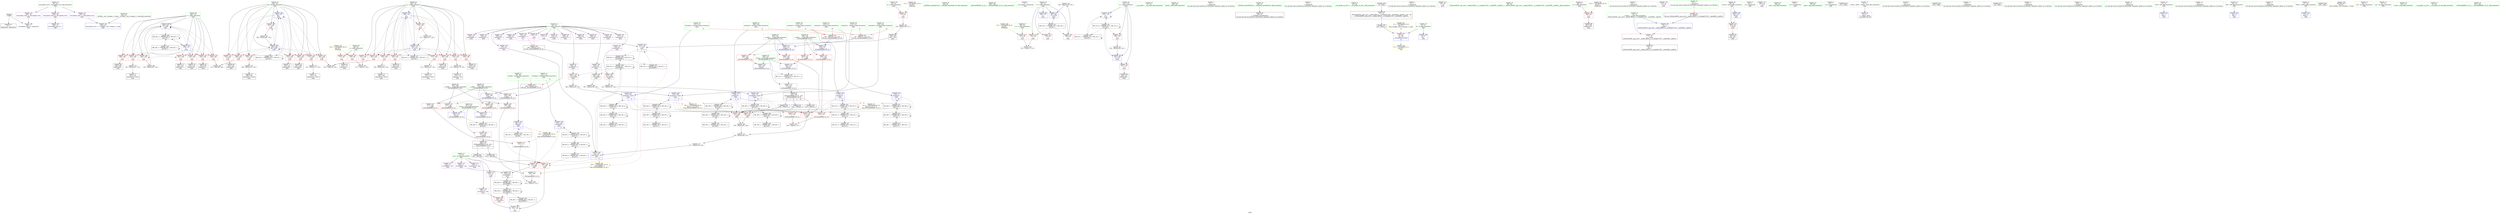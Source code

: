 digraph "SVFG" {
	label="SVFG";

	Node0x56174873c890 [shape=record,color=grey,label="{NodeID: 0\nNullPtr}"];
	Node0x56174873c890 -> Node0x561748758950[style=solid];
	Node0x56174873c890 -> Node0x56174875fdd0[style=solid];
	Node0x5617487674c0 [shape=record,color=grey,label="{NodeID: 277\n194 = Binary(193, 129, )\n}"];
	Node0x5617487674c0 -> Node0x561748759030[style=solid];
	Node0x56174875a480 [shape=record,color=blue,label="{NodeID: 194\n100\<--153\na\<--\nmain\n}"];
	Node0x56174875a480 -> Node0x56174875d000[style=dashed];
	Node0x56174875a480 -> Node0x56174875d0d0[style=dashed];
	Node0x56174875a480 -> Node0x56174875d1a0[style=dashed];
	Node0x56174875a480 -> Node0x56174875d270[style=dashed];
	Node0x56174875a480 -> Node0x56174875d340[style=dashed];
	Node0x56174875a480 -> Node0x56174875d410[style=dashed];
	Node0x56174875a480 -> Node0x56174875d4e0[style=dashed];
	Node0x56174875a480 -> Node0x56174875d5b0[style=dashed];
	Node0x56174875a480 -> Node0x56174875d680[style=dashed];
	Node0x56174875a480 -> Node0x56174875b180[style=dashed];
	Node0x56174875a480 -> Node0x56174877aaf0[style=dashed];
	Node0x5617487576a0 [shape=record,color=purple,label="{NodeID: 111\n256\<--27\narrayidx62\<--ans\nmain\n}"];
	Node0x5617487558e0 [shape=record,color=green,label="{NodeID: 28\n45\<--46\n_ZNSt8ios_base4InitC1Ev\<--_ZNSt8ios_base4InitC1Ev_field_insensitive\n}"];
	Node0x56174875d680 [shape=record,color=red,label="{NodeID: 139\n272\<--100\n\<--a\nmain\n}"];
	Node0x56174875d680 -> Node0x5617487677c0[style=solid];
	Node0x561748758170 [shape=record,color=green,label="{NodeID: 56\n189\<--190\n_ZSt3maxIdERKT_S2_S2_\<--_ZSt3maxIdERKT_S2_S2__field_insensitive\n}"];
	Node0x56174877faf0 [shape=record,color=black,label="{NodeID: 333\nMR_28V_5 = PHI(MR_28V_6, MR_28V_4, )\npts\{109 \}\n}"];
	Node0x56174877faf0 -> Node0x56174875a7c0[style=dashed];
	Node0x56174877faf0 -> Node0x561748772ef0[style=dashed];
	Node0x56174877faf0 -> Node0x56174877faf0[style=dashed];
	Node0x56174875ed40 [shape=record,color=red,label="{NodeID: 167\n311\<--303\n\<--__a.addr\n_ZSt3minIdERKT_S2_S2_\n}"];
	Node0x56174875ed40 -> Node0x56174875f150[style=solid];
	Node0x561748759920 [shape=record,color=black,label="{NodeID: 84\n250\<--249\nidxprom58\<--\nmain\n}"];
	Node0x56174874b6c0 [shape=record,color=green,label="{NodeID: 1\n7\<--1\n__dso_handle\<--dummyObj\nGlob }"];
	Node0x561748767640 [shape=record,color=grey,label="{NodeID: 278\n290 = Binary(289, 129, )\n}"];
	Node0x561748767640 -> Node0x56174875b250[style=solid];
	Node0x56174875a550 [shape=record,color=blue,label="{NodeID: 195\n102\<--123\nu\<--\nmain\n}"];
	Node0x56174875a550 -> Node0x56174875a550[style=dashed];
	Node0x56174875a550 -> Node0x56174877aff0[style=dashed];
	Node0x56174875a550 -> Node0x56174877f0f0[style=dashed];
	Node0x561748757770 [shape=record,color=purple,label="{NodeID: 112\n259\<--27\narrayidx64\<--ans\nmain\n}"];
	Node0x561748757770 -> Node0x56174875af10[style=solid];
	Node0x5617487559e0 [shape=record,color=green,label="{NodeID: 29\n51\<--52\n__cxa_atexit\<--__cxa_atexit_field_insensitive\n}"];
	Node0x56174875d750 [shape=record,color=red,label="{NodeID: 140\n239\<--102\n\<--u\nmain\n}"];
	Node0x56174875d750 -> Node0x5617487665c0[style=solid];
	Node0x561748758270 [shape=record,color=green,label="{NodeID: 57\n286\<--287\nprintf\<--printf_field_insensitive\n}"];
	Node0x56174877fff0 [shape=record,color=black,label="{NodeID: 334\nMR_30V_5 = PHI(MR_30V_6, MR_30V_4, )\npts\{111 \}\n}"];
	Node0x56174877fff0 -> Node0x56174875a890[style=dashed];
	Node0x56174877fff0 -> Node0x5617487733f0[style=dashed];
	Node0x56174877fff0 -> Node0x56174877fff0[style=dashed];
	Node0x56174875ee10 [shape=record,color=red,label="{NodeID: 168\n318\<--303\n\<--__a.addr\n_ZSt3minIdERKT_S2_S2_\n}"];
	Node0x56174875ee10 -> Node0x5617487625a0[style=solid];
	Node0x5617487599f0 [shape=record,color=black,label="{NodeID: 85\n255\<--254\nidxprom61\<--\nmain\n}"];
	Node0x56174874eb30 [shape=record,color=green,label="{NodeID: 2\n9\<--1\n\<--dummyObj\nCan only get source location for instruction, argument, global var or function.}"];
	Node0x5617487677c0 [shape=record,color=grey,label="{NodeID: 279\n273 = Binary(272, 129, )\n}"];
	Node0x5617487677c0 -> Node0x56174875b180[style=solid];
	Node0x56174875a620 [shape=record,color=blue,label="{NodeID: 196\n104\<--129\nb6\<--\nmain\n}"];
	Node0x56174875a620 -> Node0x56174875d8f0[style=dashed];
	Node0x56174875a620 -> Node0x56174875d9c0[style=dashed];
	Node0x56174875a620 -> Node0x56174875da90[style=dashed];
	Node0x56174875a620 -> Node0x56174875db60[style=dashed];
	Node0x56174875a620 -> Node0x56174875dc30[style=dashed];
	Node0x56174875a620 -> Node0x56174875dd00[style=dashed];
	Node0x56174875a620 -> Node0x56174875ddd0[style=dashed];
	Node0x56174875a620 -> Node0x56174875dea0[style=dashed];
	Node0x56174875a620 -> Node0x56174875a620[style=dashed];
	Node0x56174875a620 -> Node0x56174875b0b0[style=dashed];
	Node0x56174875a620 -> Node0x56174877b4f0[style=dashed];
	Node0x561748757840 [shape=record,color=purple,label="{NodeID: 113\n279\<--27\narrayidx73\<--ans\nmain\n}"];
	Node0x561748755ae0 [shape=record,color=green,label="{NodeID: 30\n50\<--56\n_ZNSt8ios_base4InitD1Ev\<--_ZNSt8ios_base4InitD1Ev_field_insensitive\n}"];
	Node0x561748755ae0 -> Node0x561748758a50[style=solid];
	Node0x56174875d820 [shape=record,color=red,label="{NodeID: 141\n257\<--102\n\<--u\nmain\n}"];
	Node0x56174875d820 -> Node0x561748759ac0[style=solid];
	Node0x561748758370 [shape=record,color=green,label="{NodeID: 58\n301\<--302\nretval\<--retval_field_insensitive\n_ZSt3minIdERKT_S2_S2_\n}"];
	Node0x561748758370 -> Node0x56174875ec70[style=solid];
	Node0x561748758370 -> Node0x5617487624d0[style=solid];
	Node0x561748758370 -> Node0x5617487625a0[style=solid];
	Node0x5617487804f0 [shape=record,color=black,label="{NodeID: 335\nMR_32V_5 = PHI(MR_32V_6, MR_32V_4, )\npts\{113 \}\n}"];
	Node0x5617487804f0 -> Node0x56174875e6c0[style=dashed];
	Node0x5617487804f0 -> Node0x56174875a960[style=dashed];
	Node0x5617487804f0 -> Node0x5617487738f0[style=dashed];
	Node0x5617487804f0 -> Node0x5617487804f0[style=dashed];
	Node0x56174875eee0 [shape=record,color=red,label="{NodeID: 169\n309\<--305\n\<--__b.addr\n_ZSt3minIdERKT_S2_S2_\n}"];
	Node0x56174875eee0 -> Node0x56174875f080[style=solid];
	Node0x561748759ac0 [shape=record,color=black,label="{NodeID: 86\n258\<--257\nidxprom63\<--\nmain\n}"];
	Node0x5617487518c0 [shape=record,color=green,label="{NodeID: 3\n12\<--1\n\<--dummyObj\nCan only get source location for instruction, argument, global var or function.}"];
	Node0x561748767940 [shape=record,color=grey,label="{NodeID: 280\n263 = Binary(262, 129, )\n}"];
	Node0x561748767940 -> Node0x56174875afe0[style=solid];
	Node0x56174875a6f0 [shape=record,color=blue,label="{NodeID: 197\n106\<--129\nc\<--\nmain\n}"];
	Node0x56174875a6f0 -> Node0x56174875df70[style=dashed];
	Node0x56174875a6f0 -> Node0x56174875e040[style=dashed];
	Node0x56174875a6f0 -> Node0x56174875e110[style=dashed];
	Node0x56174875a6f0 -> Node0x56174875e1e0[style=dashed];
	Node0x56174875a6f0 -> Node0x56174875e2b0[style=dashed];
	Node0x56174875a6f0 -> Node0x56174875e380[style=dashed];
	Node0x56174875a6f0 -> Node0x56174875e450[style=dashed];
	Node0x56174875a6f0 -> Node0x56174875afe0[style=dashed];
	Node0x56174875a6f0 -> Node0x561748776e00[style=dashed];
	Node0x561748757910 [shape=record,color=purple,label="{NodeID: 114\n282\<--27\narrayidx75\<--ans\nmain\n}"];
	Node0x561748757910 -> Node0x56174875eba0[style=solid];
	Node0x561748755be0 [shape=record,color=green,label="{NodeID: 31\n63\<--64\n__cxx_global_var_init.1\<--__cxx_global_var_init.1_field_insensitive\n}"];
	Node0x56174875d8f0 [shape=record,color=red,label="{NodeID: 142\n162\<--104\n\<--b6\nmain\n}"];
	Node0x56174875d8f0 -> Node0x5617487680c0[style=solid];
	Node0x561748758440 [shape=record,color=green,label="{NodeID: 59\n303\<--304\n__a.addr\<--__a.addr_field_insensitive\n_ZSt3minIdERKT_S2_S2_\n}"];
	Node0x561748758440 -> Node0x56174875ed40[style=solid];
	Node0x561748758440 -> Node0x56174875ee10[style=solid];
	Node0x561748758440 -> Node0x561748762330[style=solid];
	Node0x56174878ad00 [shape=record,color=yellow,style=double,label="{NodeID: 419\n2V_2 = CSCHI(MR_2V_1)\npts\{10 \}\nCS[]}"];
	Node0x5617487809f0 [shape=record,color=black,label="{NodeID: 336\nMR_34V_5 = PHI(MR_34V_6, MR_34V_4, )\npts\{115 \}\n}"];
	Node0x5617487809f0 -> Node0x56174875e6c0[style=dashed];
	Node0x5617487809f0 -> Node0x56174875aa30[style=dashed];
	Node0x5617487809f0 -> Node0x561748773df0[style=dashed];
	Node0x5617487809f0 -> Node0x5617487809f0[style=dashed];
	Node0x56174875efb0 [shape=record,color=red,label="{NodeID: 170\n315\<--305\n\<--__b.addr\n_ZSt3minIdERKT_S2_S2_\n}"];
	Node0x56174875efb0 -> Node0x5617487624d0[style=solid];
	Node0x561748759b90 [shape=record,color=black,label="{NodeID: 87\n278\<--277\nidxprom72\<--\nmain\n}"];
	Node0x561748751a70 [shape=record,color=green,label="{NodeID: 4\n15\<--1\n\<--dummyObj\nCan only get source location for instruction, argument, global var or function.}"];
	Node0x561748767ac0 [shape=record,color=grey,label="{NodeID: 281\n268 = Binary(267, 129, )\n}"];
	Node0x561748767ac0 -> Node0x56174875b0b0[style=solid];
	Node0x56174875a7c0 [shape=record,color=blue,label="{NodeID: 198\n108\<--9\nref.tmp13\<--\nmain\n|{|<s4>8}}"];
	Node0x56174875a7c0 -> Node0x56174875e6c0[style=dashed];
	Node0x56174875a7c0 -> Node0x56174875e860[style=dashed];
	Node0x56174875a7c0 -> Node0x56174875ea00[style=dashed];
	Node0x56174875a7c0 -> Node0x56174877faf0[style=dashed];
	Node0x56174875a7c0:s4 -> Node0x561748785450[style=dashed,color=red];
	Node0x5617487579e0 [shape=record,color=purple,label="{NodeID: 115\n124\<--30\n\<--.str\nmain\n}"];
	Node0x561748755ce0 [shape=record,color=green,label="{NodeID: 32\n68\<--69\n_ZSt4acosIiEN9__gnu_cxx11__enable_ifIXsr12__is_integerIT_EE7__valueEdE6__typeES2_\<--_ZSt4acosIiEN9__gnu_cxx11__enable_ifIXsr12__is_integerIT_EE7__valueEdE6__typeES2__field_insensitive\n}"];
	Node0x56174875d9c0 [shape=record,color=red,label="{NodeID: 143\n169\<--104\n\<--b6\nmain\n}"];
	Node0x56174875d9c0 -> Node0x561748768240[style=solid];
	Node0x561748758510 [shape=record,color=green,label="{NodeID: 60\n305\<--306\n__b.addr\<--__b.addr_field_insensitive\n_ZSt3minIdERKT_S2_S2_\n}"];
	Node0x561748758510 -> Node0x56174875eee0[style=solid];
	Node0x561748758510 -> Node0x56174875efb0[style=solid];
	Node0x561748758510 -> Node0x561748762400[style=solid];
	Node0x56174879e9e0 [shape=record,color=black,label="{NodeID: 420\n300 = PHI(145, 251, )\n1st arg _ZSt3minIdERKT_S2_S2_ }"];
	Node0x56174879e9e0 -> Node0x561748762400[style=solid];
	Node0x561748780ef0 [shape=record,color=black,label="{NodeID: 337\nMR_36V_5 = PHI(MR_36V_6, MR_36V_4, )\npts\{117 \}\n}"];
	Node0x561748780ef0 -> Node0x56174875e6c0[style=dashed];
	Node0x561748780ef0 -> Node0x56174875e860[style=dashed];
	Node0x561748780ef0 -> Node0x56174875ab00[style=dashed];
	Node0x561748780ef0 -> Node0x5617487742f0[style=dashed];
	Node0x561748780ef0 -> Node0x561748780ef0[style=dashed];
	Node0x56174875f080 [shape=record,color=red,label="{NodeID: 171\n310\<--309\n\<--\n_ZSt3minIdERKT_S2_S2_\n}"];
	Node0x56174875f080 -> Node0x561748768540[style=solid];
	Node0x561748759c60 [shape=record,color=black,label="{NodeID: 88\n281\<--280\nidxprom74\<--\nmain\n}"];
	Node0x56174873b210 [shape=record,color=green,label="{NodeID: 5\n18\<--1\n\<--dummyObj\nCan only get source location for instruction, argument, global var or function.}"];
	Node0x561748767c40 [shape=record,color=grey,label="{NodeID: 282\n174 = Binary(173, 129, )\n}"];
	Node0x561748767c40 -> Node0x561748758dc0[style=solid];
	Node0x56174875a890 [shape=record,color=blue,label="{NodeID: 199\n110\<--186\nref.tmp14\<--sub21\nmain\n|{|<s4>8}}"];
	Node0x56174875a890 -> Node0x56174875e6c0[style=dashed];
	Node0x56174875a890 -> Node0x56174875e860[style=dashed];
	Node0x56174875a890 -> Node0x56174875ea00[style=dashed];
	Node0x56174875a890 -> Node0x56174877fff0[style=dashed];
	Node0x56174875a890:s4 -> Node0x561748785530[style=dashed,color=red];
	Node0x56174875c340 [shape=record,color=purple,label="{NodeID: 116\n135\<--32\n\<--.str.2\nmain\n}"];
	Node0x561748755de0 [shape=record,color=green,label="{NodeID: 33\n74\<--75\n__x.addr\<--__x.addr_field_insensitive\n_ZSt4acosIiEN9__gnu_cxx11__enable_ifIXsr12__is_integerIT_EE7__valueEdE6__typeES2_\n}"];
	Node0x561748755de0 -> Node0x56174875c7e0[style=solid];
	Node0x561748755de0 -> Node0x56174875ffa0[style=solid];
	Node0x56174875da90 [shape=record,color=red,label="{NodeID: 144\n177\<--104\n\<--b6\nmain\n}"];
	Node0x56174875da90 -> Node0x561748766d40[style=solid];
	Node0x5617487585e0 [shape=record,color=green,label="{NodeID: 61\n326\<--327\nretval\<--retval_field_insensitive\n_ZSt3maxIdERKT_S2_S2_\n}"];
	Node0x5617487585e0 -> Node0x56174875f220[style=solid];
	Node0x5617487585e0 -> Node0x561748762810[style=solid];
	Node0x5617487585e0 -> Node0x5617487628e0[style=solid];
	Node0x56174879e910 [shape=record,color=black,label="{NodeID: 421\n73 = PHI(67, )\n0th arg _ZSt4acosIiEN9__gnu_cxx11__enable_ifIXsr12__is_integerIT_EE7__valueEdE6__typeES2_ }"];
	Node0x56174879e910 -> Node0x56174875ffa0[style=solid];
	Node0x5617487813f0 [shape=record,color=black,label="{NodeID: 338\nMR_38V_5 = PHI(MR_38V_6, MR_38V_4, )\npts\{119 \}\n}"];
	Node0x5617487813f0 -> Node0x56174875e6c0[style=dashed];
	Node0x5617487813f0 -> Node0x56174875e860[style=dashed];
	Node0x5617487813f0 -> Node0x56174875abd0[style=dashed];
	Node0x5617487813f0 -> Node0x5617487747f0[style=dashed];
	Node0x5617487813f0 -> Node0x5617487813f0[style=dashed];
	Node0x56174875f150 [shape=record,color=red,label="{NodeID: 172\n312\<--311\n\<--\n_ZSt3minIdERKT_S2_S2_\n}"];
	Node0x56174875f150 -> Node0x561748768540[style=solid];
	Node0x561748759d30 [shape=record,color=black,label="{NodeID: 89\n85\<--293\nmain_ret\<--\nmain\n}"];
	Node0x561748753ca0 [shape=record,color=green,label="{NodeID: 6\n30\<--1\n.str\<--dummyObj\nGlob }"];
	Node0x561748767dc0 [shape=record,color=grey,label="{NodeID: 283\n157 = cmp(155, 156, )\n}"];
	Node0x56174875a960 [shape=record,color=blue,label="{NodeID: 200\n112\<--9\nref.tmp23\<--\nmain\n|{|<s3>9}}"];
	Node0x56174875a960 -> Node0x56174875e860[style=dashed];
	Node0x56174875a960 -> Node0x56174875ea00[style=dashed];
	Node0x56174875a960 -> Node0x5617487804f0[style=dashed];
	Node0x56174875a960:s3 -> Node0x561748785450[style=dashed,color=red];
	Node0x56174875c410 [shape=record,color=purple,label="{NodeID: 117\n284\<--34\n\<--.str.3\nmain\n}"];
	Node0x561748755eb0 [shape=record,color=green,label="{NodeID: 34\n80\<--81\nacos\<--acos_field_insensitive\n}"];
	Node0x56174875db60 [shape=record,color=red,label="{NodeID: 145\n197\<--104\n\<--b6\nmain\n}"];
	Node0x56174875db60 -> Node0x561748767340[style=solid];
	Node0x5617487586b0 [shape=record,color=green,label="{NodeID: 62\n328\<--329\n__a.addr\<--__a.addr_field_insensitive\n_ZSt3maxIdERKT_S2_S2_\n}"];
	Node0x5617487586b0 -> Node0x56174875f2f0[style=solid];
	Node0x5617487586b0 -> Node0x56174875f3c0[style=solid];
	Node0x5617487586b0 -> Node0x561748762670[style=solid];
	Node0x56174879f400 [shape=record,color=black,label="{NodeID: 422\n324 = PHI(108, 112, 116, )\n0th arg _ZSt3maxIdERKT_S2_S2_ }"];
	Node0x56174879f400 -> Node0x561748762670[style=solid];
	Node0x5617487818f0 [shape=record,color=black,label="{NodeID: 339\nMR_40V_5 = PHI(MR_40V_6, MR_40V_4, )\npts\{121 \}\n}"];
	Node0x5617487818f0 -> Node0x56174875ae40[style=dashed];
	Node0x5617487818f0 -> Node0x561748774cf0[style=dashed];
	Node0x5617487818f0 -> Node0x5617487818f0[style=dashed];
	Node0x56174875f220 [shape=record,color=red,label="{NodeID: 173\n346\<--326\n\<--retval\n_ZSt3maxIdERKT_S2_S2_\n}"];
	Node0x56174875f220 -> Node0x561748759ed0[style=solid];
	Node0x561748759e00 [shape=record,color=black,label="{NodeID: 90\n298\<--321\n_ZSt3minIdERKT_S2_S2__ret\<--\n_ZSt3minIdERKT_S2_S2_\n|{<s0>7|<s1>11}}"];
	Node0x561748759e00:s0 -> Node0x56174879feb0[style=solid,color=blue];
	Node0x561748759e00:s1 -> Node0x5617487a0140[style=solid,color=blue];
	Node0x561748753d60 [shape=record,color=green,label="{NodeID: 7\n32\<--1\n.str.2\<--dummyObj\nGlob }"];
	Node0x561748767f40 [shape=record,color=grey,label="{NodeID: 284\n133 = cmp(131, 132, )\n}"];
	Node0x56174875aa30 [shape=record,color=blue,label="{NodeID: 201\n114\<--205\nref.tmp24\<--sub33\nmain\n|{|<s3>9}}"];
	Node0x56174875aa30 -> Node0x56174875e860[style=dashed];
	Node0x56174875aa30 -> Node0x56174875ea00[style=dashed];
	Node0x56174875aa30 -> Node0x5617487809f0[style=dashed];
	Node0x56174875aa30:s3 -> Node0x561748785530[style=dashed,color=red];
	Node0x56174875c4e0 [shape=record,color=purple,label="{NodeID: 118\n358\<--36\nllvm.global_ctors_0\<--llvm.global_ctors\nGlob }"];
	Node0x56174875c4e0 -> Node0x56174875fbd0[style=solid];
	Node0x561748755fb0 [shape=record,color=green,label="{NodeID: 35\n83\<--84\nmain\<--main_field_insensitive\n}"];
	Node0x56174875dc30 [shape=record,color=red,label="{NodeID: 146\n215\<--104\n\<--b6\nmain\n}"];
	Node0x56174875dc30 -> Node0x561748759370[style=solid];
	Node0x561748758780 [shape=record,color=green,label="{NodeID: 63\n330\<--331\n__b.addr\<--__b.addr_field_insensitive\n_ZSt3maxIdERKT_S2_S2_\n}"];
	Node0x561748758780 -> Node0x56174875f490[style=solid];
	Node0x561748758780 -> Node0x56174875f560[style=solid];
	Node0x561748758780 -> Node0x561748762740[style=solid];
	Node0x56174879f680 [shape=record,color=black,label="{NodeID: 423\n325 = PHI(110, 114, 118, )\n1st arg _ZSt3maxIdERKT_S2_S2_ }"];
	Node0x56174879f680 -> Node0x561748762740[style=solid];
	Node0x561748781df0 [shape=record,color=black,label="{NodeID: 340\nMR_42V_6 = PHI(MR_42V_7, MR_42V_5, )\npts\{260000 \}\n}"];
	Node0x561748781df0 -> Node0x56174875e5f0[style=dashed];
	Node0x561748781df0 -> Node0x56174875e790[style=dashed];
	Node0x561748781df0 -> Node0x56174875e930[style=dashed];
	Node0x561748781df0 -> Node0x56174875aca0[style=dashed];
	Node0x561748781df0 -> Node0x5617487751f0[style=dashed];
	Node0x561748781df0 -> Node0x561748781df0[style=dashed];
	Node0x56174875f2f0 [shape=record,color=red,label="{NodeID: 174\n334\<--328\n\<--__a.addr\n_ZSt3maxIdERKT_S2_S2_\n}"];
	Node0x56174875f2f0 -> Node0x56174875f630[style=solid];
	Node0x561748759ed0 [shape=record,color=black,label="{NodeID: 91\n323\<--346\n_ZSt3maxIdERKT_S2_S2__ret\<--\n_ZSt3maxIdERKT_S2_S2_\n|{<s0>8|<s1>9|<s2>10}}"];
	Node0x561748759ed0:s0 -> Node0x56174879f9e0[style=solid,color=blue];
	Node0x561748759ed0:s1 -> Node0x56174879ffc0[style=solid,color=blue];
	Node0x561748759ed0:s2 -> Node0x56174879fda0[style=solid,color=blue];
	Node0x561748753e20 [shape=record,color=green,label="{NodeID: 8\n34\<--1\n.str.3\<--dummyObj\nGlob }"];
	Node0x5617487680c0 [shape=record,color=grey,label="{NodeID: 285\n164 = cmp(162, 163, )\n}"];
	Node0x56174875ab00 [shape=record,color=blue,label="{NodeID: 202\n116\<--9\nref.tmp35\<--\nmain\n|{|<s2>10}}"];
	Node0x56174875ab00 -> Node0x56174875ea00[style=dashed];
	Node0x56174875ab00 -> Node0x561748780ef0[style=dashed];
	Node0x56174875ab00:s2 -> Node0x561748785450[style=dashed,color=red];
	Node0x56174875c5e0 [shape=record,color=purple,label="{NodeID: 119\n359\<--36\nllvm.global_ctors_1\<--llvm.global_ctors\nGlob }"];
	Node0x56174875c5e0 -> Node0x56174875fcd0[style=solid];
	Node0x5617487560b0 [shape=record,color=green,label="{NodeID: 36\n86\<--87\nretval\<--retval_field_insensitive\nmain\n}"];
	Node0x5617487560b0 -> Node0x56174875c8b0[style=solid];
	Node0x5617487560b0 -> Node0x561748760070[style=solid];
	Node0x56174875dd00 [shape=record,color=red,label="{NodeID: 147\n232\<--104\n\<--b6\nmain\n}"];
	Node0x56174875dd00 -> Node0x5617487595e0[style=solid];
	Node0x561748758850 [shape=record,color=green,label="{NodeID: 64\n38\<--353\n_GLOBAL__sub_I_orenguy_1_0.cpp\<--_GLOBAL__sub_I_orenguy_1_0.cpp_field_insensitive\n}"];
	Node0x561748758850 -> Node0x56174875fcd0[style=solid];
	Node0x56174879f840 [shape=record,color=black,label="{NodeID: 424\n125 = PHI()\n}"];
	Node0x5617487822f0 [shape=record,color=black,label="{NodeID: 341\nMR_44V_6 = PHI(MR_44V_7, MR_44V_5, )\npts\{290000 \}\n}"];
	Node0x5617487822f0 -> Node0x56174875af10[style=dashed];
	Node0x5617487822f0 -> Node0x5617487756f0[style=dashed];
	Node0x5617487822f0 -> Node0x5617487822f0[style=dashed];
	Node0x56174875f3c0 [shape=record,color=red,label="{NodeID: 175\n343\<--328\n\<--__a.addr\n_ZSt3maxIdERKT_S2_S2_\n}"];
	Node0x56174875f3c0 -> Node0x5617487628e0[style=solid];
	Node0x561748759fa0 [shape=record,color=purple,label="{NodeID: 92\n47\<--4\n\<--_ZStL8__ioinit\n__cxx_global_var_init\n}"];
	Node0x561748754690 [shape=record,color=green,label="{NodeID: 9\n37\<--1\n\<--dummyObj\nCan only get source location for instruction, argument, global var or function.}"];
	Node0x561748768240 [shape=record,color=grey,label="{NodeID: 286\n170 = cmp(168, 169, )\n}"];
	Node0x56174875abd0 [shape=record,color=blue,label="{NodeID: 203\n118\<--222\nref.tmp36\<--sub44\nmain\n|{|<s2>10}}"];
	Node0x56174875abd0 -> Node0x56174875ea00[style=dashed];
	Node0x56174875abd0 -> Node0x5617487813f0[style=dashed];
	Node0x56174875abd0:s2 -> Node0x561748785530[style=dashed,color=red];
	Node0x56174875c6e0 [shape=record,color=purple,label="{NodeID: 120\n360\<--36\nllvm.global_ctors_2\<--llvm.global_ctors\nGlob }"];
	Node0x56174875c6e0 -> Node0x56174875fdd0[style=solid];
	Node0x561748756180 [shape=record,color=green,label="{NodeID: 37\n88\<--89\ntc\<--tc_field_insensitive\nmain\n}"];
	Node0x561748756180 -> Node0x56174875c980[style=solid];
	Node0x561748779bf0 [shape=record,color=black,label="{NodeID: 314\nMR_46V_3 = PHI(MR_46V_4, MR_46V_2, )\npts\{302 \}\n}"];
	Node0x561748779bf0 -> Node0x56174875ec70[style=dashed];
	Node0x56174875ddd0 [shape=record,color=red,label="{NodeID: 148\n246\<--104\n\<--b6\nmain\n}"];
	Node0x56174875ddd0 -> Node0x561748759850[style=solid];
	Node0x561748758950 [shape=record,color=black,label="{NodeID: 65\n2\<--3\ndummyVal\<--dummyVal\n}"];
	Node0x56174879f910 [shape=record,color=black,label="{NodeID: 425\n136 = PHI()\n}"];
	Node0x56174875f490 [shape=record,color=red,label="{NodeID: 176\n336\<--330\n\<--__b.addr\n_ZSt3maxIdERKT_S2_S2_\n}"];
	Node0x56174875f490 -> Node0x56174875f700[style=solid];
	Node0x56174875a070 [shape=record,color=purple,label="{NodeID: 93\n141\<--24\n\<--x\nmain\n}"];
	Node0x56174875a070 -> Node0x561748760210[style=solid];
	Node0x561748754720 [shape=record,color=green,label="{NodeID: 10\n67\<--1\n\<--dummyObj\nCan only get source location for instruction, argument, global var or function.|{<s0>3}}"];
	Node0x561748754720:s0 -> Node0x56174879e910[style=solid,color=red];
	Node0x5617487683c0 [shape=record,color=grey,label="{NodeID: 287\n338 = cmp(335, 337, )\n}"];
	Node0x56174875aca0 [shape=record,color=blue,label="{NodeID: 204\n237\<--227\narrayidx52\<--div\nmain\n|{|<s2>11}}"];
	Node0x56174875aca0 -> Node0x56174875ead0[style=dashed];
	Node0x56174875aca0 -> Node0x561748781df0[style=dashed];
	Node0x56174875aca0:s2 -> Node0x5617487834d0[style=dashed,color=red];
	Node0x56174875c7e0 [shape=record,color=red,label="{NodeID: 121\n77\<--74\n\<--__x.addr\n_ZSt4acosIiEN9__gnu_cxx11__enable_ifIXsr12__is_integerIT_EE7__valueEdE6__typeES2_\n}"];
	Node0x56174875c7e0 -> Node0x561748758b50[style=solid];
	Node0x561748756250 [shape=record,color=green,label="{NodeID: 38\n90\<--91\nT\<--T_field_insensitive\nmain\n}"];
	Node0x561748756250 -> Node0x56174875ca50[style=solid];
	Node0x561748756250 -> Node0x56174875cb20[style=solid];
	Node0x561748756250 -> Node0x56174875cbf0[style=solid];
	Node0x561748756250 -> Node0x561748760140[style=solid];
	Node0x561748756250 -> Node0x56174875b250[style=solid];
	Node0x56174877a0f0 [shape=record,color=black,label="{NodeID: 315\nMR_10V_3 = PHI(MR_10V_4, MR_10V_2, )\npts\{91 \}\n}"];
	Node0x56174877a0f0 -> Node0x56174875ca50[style=dashed];
	Node0x56174877a0f0 -> Node0x56174875cb20[style=dashed];
	Node0x56174877a0f0 -> Node0x56174875cbf0[style=dashed];
	Node0x56174877a0f0 -> Node0x56174875b250[style=dashed];
	Node0x56174875dea0 [shape=record,color=red,label="{NodeID: 149\n267\<--104\n\<--b6\nmain\n}"];
	Node0x56174875dea0 -> Node0x561748767ac0[style=solid];
	Node0x561748758a50 [shape=record,color=black,label="{NodeID: 66\n49\<--50\n\<--_ZNSt8ios_base4InitD1Ev\nCan only get source location for instruction, argument, global var or function.}"];
	Node0x56174879f9e0 [shape=record,color=black,label="{NodeID: 426\n188 = PHI(323, )\n}"];
	Node0x56174879f9e0 -> Node0x56174875e6c0[style=solid];
	Node0x56174875f560 [shape=record,color=red,label="{NodeID: 177\n340\<--330\n\<--__b.addr\n_ZSt3maxIdERKT_S2_S2_\n}"];
	Node0x56174875f560 -> Node0x561748762810[style=solid];
	Node0x56174875a140 [shape=record,color=purple,label="{NodeID: 94\n145\<--24\n\<--x\nmain\n|{<s0>7}}"];
	Node0x56174875a140:s0 -> Node0x56174879e9e0[style=solid,color=red];
	Node0x5617487547e0 [shape=record,color=green,label="{NodeID: 11\n123\<--1\n\<--dummyObj\nCan only get source location for instruction, argument, global var or function.}"];
	Node0x561748785450 [shape=record,color=yellow,style=double,label="{NodeID: 371\n61V_1 = ENCHI(MR_61V_0)\npts\{109 113 117 \}\nFun[_ZSt3maxIdERKT_S2_S2_]}"];
	Node0x561748785450 -> Node0x56174875f630[style=dashed];
	Node0x561748768540 [shape=record,color=grey,label="{NodeID: 288\n313 = cmp(310, 312, )\n}"];
	Node0x56174875ad70 [shape=record,color=blue,label="{NodeID: 205\n102\<--240\nu\<--inc\nmain\n}"];
	Node0x56174875ad70 -> Node0x56174875d820[style=dashed];
	Node0x56174875ad70 -> Node0x56174877f0f0[style=dashed];
	Node0x56174875c8b0 [shape=record,color=red,label="{NodeID: 122\n293\<--86\n\<--retval\nmain\n}"];
	Node0x56174875c8b0 -> Node0x561748759d30[style=solid];
	Node0x561748756320 [shape=record,color=green,label="{NodeID: 39\n92\<--93\nb\<--b_field_insensitive\nmain\n}"];
	Node0x561748756320 -> Node0x56174875ccc0[style=solid];
	Node0x56174877a5f0 [shape=record,color=black,label="{NodeID: 316\nMR_18V_2 = PHI(MR_18V_3, MR_18V_1, )\npts\{99 \}\n}"];
	Node0x56174877a5f0 -> Node0x56174875a2e0[style=dashed];
	Node0x56174875df70 [shape=record,color=red,label="{NodeID: 150\n168\<--106\n\<--c\nmain\n}"];
	Node0x56174875df70 -> Node0x561748768240[style=solid];
	Node0x561748758b50 [shape=record,color=black,label="{NodeID: 67\n78\<--77\nconv\<--\n_ZSt4acosIiEN9__gnu_cxx11__enable_ifIXsr12__is_integerIT_EE7__valueEdE6__typeES2_\n}"];
	Node0x56174879faf0 [shape=record,color=black,label="{NodeID: 427\n48 = PHI()\n}"];
	Node0x56174875f630 [shape=record,color=red,label="{NodeID: 178\n335\<--334\n\<--\n_ZSt3maxIdERKT_S2_S2_\n}"];
	Node0x56174875f630 -> Node0x5617487683c0[style=solid];
	Node0x56174875a210 [shape=record,color=purple,label="{NodeID: 95\n176\<--24\narrayidx\<--x\nmain\n}"];
	Node0x5617487548e0 [shape=record,color=green,label="{NodeID: 12\n129\<--1\n\<--dummyObj\nCan only get source location for instruction, argument, global var or function.}"];
	Node0x561748785530 [shape=record,color=yellow,style=double,label="{NodeID: 372\n63V_1 = ENCHI(MR_63V_0)\npts\{111 115 119 \}\nFun[_ZSt3maxIdERKT_S2_S2_]}"];
	Node0x561748785530 -> Node0x56174875f700[style=dashed];
	Node0x56174875ae40 [shape=record,color=blue,label="{NodeID: 206\n120\<--144\nref.tmp53\<--\nmain\n|{|<s2>11}}"];
	Node0x56174875ae40 -> Node0x56174875ead0[style=dashed];
	Node0x56174875ae40 -> Node0x5617487818f0[style=dashed];
	Node0x56174875ae40:s2 -> Node0x5617487835b0[style=dashed,color=red];
	Node0x56174875c980 [shape=record,color=red,label="{NodeID: 123\n132\<--88\n\<--tc\nmain\n}"];
	Node0x56174875c980 -> Node0x561748767f40[style=solid];
	Node0x5617487563f0 [shape=record,color=green,label="{NodeID: 40\n94\<--95\nl\<--l_field_insensitive\nmain\n}"];
	Node0x5617487563f0 -> Node0x56174875cd90[style=solid];
	Node0x5617487563f0 -> Node0x56174875ce60[style=solid];
	Node0x56174877aaf0 [shape=record,color=black,label="{NodeID: 317\nMR_20V_2 = PHI(MR_20V_4, MR_20V_1, )\npts\{101 \}\n}"];
	Node0x56174877aaf0 -> Node0x56174875a480[style=dashed];
	Node0x56174875e040 [shape=record,color=red,label="{NodeID: 151\n181\<--106\n\<--c\nmain\n}"];
	Node0x56174875e040 -> Node0x561748766a40[style=solid];
	Node0x561748758c20 [shape=record,color=black,label="{NodeID: 68\n72\<--79\n_ZSt4acosIiEN9__gnu_cxx11__enable_ifIXsr12__is_integerIT_EE7__valueEdE6__typeES2__ret\<--call\n_ZSt4acosIiEN9__gnu_cxx11__enable_ifIXsr12__is_integerIT_EE7__valueEdE6__typeES2_\n|{<s0>3}}"];
	Node0x561748758c20:s0 -> Node0x56174879fbc0[style=solid,color=blue];
	Node0x56174879fbc0 [shape=record,color=black,label="{NodeID: 428\n66 = PHI(72, )\n}"];
	Node0x56174879fbc0 -> Node0x56174875fed0[style=solid];
	Node0x5617487834d0 [shape=record,color=yellow,style=double,label="{NodeID: 345\n42V_1 = ENCHI(MR_42V_0)\npts\{260000 \}\nFun[_ZSt3minIdERKT_S2_S2_]}"];
	Node0x5617487834d0 -> Node0x56174875f080[style=dashed];
	Node0x56174875f700 [shape=record,color=red,label="{NodeID: 179\n337\<--336\n\<--\n_ZSt3maxIdERKT_S2_S2_\n}"];
	Node0x56174875f700 -> Node0x5617487683c0[style=solid];
	Node0x561748756a70 [shape=record,color=purple,label="{NodeID: 96\n180\<--24\narrayidx17\<--x\nmain\n}"];
	Node0x5617487549e0 [shape=record,color=green,label="{NodeID: 13\n139\<--1\n\<--dummyObj\nCan only get source location for instruction, argument, global var or function.}"];
	Node0x56174875af10 [shape=record,color=blue,label="{NodeID: 207\n259\<--253\narrayidx64\<--\nmain\n}"];
	Node0x56174875af10 -> Node0x5617487822f0[style=dashed];
	Node0x56174875ca50 [shape=record,color=red,label="{NodeID: 124\n131\<--90\n\<--T\nmain\n}"];
	Node0x56174875ca50 -> Node0x561748767f40[style=solid];
	Node0x5617487564c0 [shape=record,color=green,label="{NodeID: 41\n96\<--97\nn\<--n_field_insensitive\nmain\n}"];
	Node0x5617487564c0 -> Node0x56174875cf30[style=solid];
	Node0x56174877aff0 [shape=record,color=black,label="{NodeID: 318\nMR_22V_2 = PHI(MR_22V_3, MR_22V_1, )\npts\{103 \}\n}"];
	Node0x56174877aff0 -> Node0x56174875a550[style=dashed];
	Node0x56174877aff0 -> Node0x56174877aff0[style=dashed];
	Node0x56174875e110 [shape=record,color=red,label="{NodeID: 152\n201\<--106\n\<--c\nmain\n}"];
	Node0x56174875e110 -> Node0x5617487591d0[style=solid];
	Node0x561748758cf0 [shape=record,color=black,label="{NodeID: 69\n140\<--138\nconv\<--mul\nmain\n}"];
	Node0x561748758cf0 -> Node0x561748760210[style=solid];
	Node0x56174879fcd0 [shape=record,color=black,label="{NodeID: 429\n79 = PHI()\n}"];
	Node0x56174879fcd0 -> Node0x561748758c20[style=solid];
	Node0x5617487835b0 [shape=record,color=yellow,style=double,label="{NodeID: 346\n53V_1 = ENCHI(MR_53V_0)\npts\{99 121 \}\nFun[_ZSt3minIdERKT_S2_S2_]}"];
	Node0x5617487835b0 -> Node0x56174875f150[style=dashed];
	Node0x56174875f7d0 [shape=record,color=blue,label="{NodeID: 180\n8\<--9\nPI\<--\nGlob }"];
	Node0x561748756b40 [shape=record,color=purple,label="{NodeID: 97\n184\<--24\narrayidx20\<--x\nmain\n}"];
	Node0x561748756b40 -> Node0x56174875e5f0[style=solid];
	Node0x561748754ae0 [shape=record,color=green,label="{NodeID: 14\n144\<--1\n\<--dummyObj\nCan only get source location for instruction, argument, global var or function.}"];
	Node0x56174875afe0 [shape=record,color=blue,label="{NodeID: 208\n106\<--263\nc\<--inc65\nmain\n}"];
	Node0x56174875afe0 -> Node0x56174875df70[style=dashed];
	Node0x56174875afe0 -> Node0x56174875e040[style=dashed];
	Node0x56174875afe0 -> Node0x56174875e110[style=dashed];
	Node0x56174875afe0 -> Node0x56174875e1e0[style=dashed];
	Node0x56174875afe0 -> Node0x56174875e2b0[style=dashed];
	Node0x56174875afe0 -> Node0x56174875e380[style=dashed];
	Node0x56174875afe0 -> Node0x56174875e450[style=dashed];
	Node0x56174875afe0 -> Node0x56174875afe0[style=dashed];
	Node0x56174875afe0 -> Node0x561748776e00[style=dashed];
	Node0x56174875cb20 [shape=record,color=red,label="{NodeID: 125\n276\<--90\n\<--T\nmain\n}"];
	Node0x561748756590 [shape=record,color=green,label="{NodeID: 42\n98\<--99\nref.tmp\<--ref.tmp_field_insensitive\nmain\n|{|<s1>7}}"];
	Node0x561748756590 -> Node0x56174875a2e0[style=solid];
	Node0x561748756590:s1 -> Node0x5617487a0350[style=solid,color=red];
	Node0x56174877b4f0 [shape=record,color=black,label="{NodeID: 319\nMR_24V_2 = PHI(MR_24V_3, MR_24V_1, )\npts\{105 \}\n}"];
	Node0x56174877b4f0 -> Node0x56174875a620[style=dashed];
	Node0x56174877b4f0 -> Node0x56174877b4f0[style=dashed];
	Node0x56174875e1e0 [shape=record,color=red,label="{NodeID: 153\n218\<--106\n\<--c\nmain\n}"];
	Node0x56174875e1e0 -> Node0x561748759440[style=solid];
	Node0x561748758dc0 [shape=record,color=black,label="{NodeID: 70\n175\<--174\nidxprom\<--sub\nmain\n}"];
	Node0x56174879fda0 [shape=record,color=black,label="{NodeID: 430\n224 = PHI(323, )\n}"];
	Node0x56174879fda0 -> Node0x56174875ea00[style=solid];
	Node0x561748783690 [shape=record,color=yellow,style=double,label="{NodeID: 347\n2V_1 = ENCHI(MR_2V_0)\npts\{10 \}\nFun[_GLOBAL__sub_I_orenguy_1_0.cpp]|{<s0>14}}"];
	Node0x561748783690:s0 -> Node0x56174875fed0[style=dashed,color=red];
	Node0x56174875f8d0 [shape=record,color=blue,label="{NodeID: 181\n11\<--12\nEPS\<--\nGlob }"];
	Node0x561748756c10 [shape=record,color=purple,label="{NodeID: 98\n196\<--24\narrayidx27\<--x\nmain\n}"];
	Node0x561748754be0 [shape=record,color=green,label="{NodeID: 15\n153\<--1\n\<--dummyObj\nCan only get source location for instruction, argument, global var or function.}"];
	Node0x56174875b0b0 [shape=record,color=blue,label="{NodeID: 209\n104\<--268\nb6\<--inc67\nmain\n}"];
	Node0x56174875b0b0 -> Node0x56174875d8f0[style=dashed];
	Node0x56174875b0b0 -> Node0x56174875d9c0[style=dashed];
	Node0x56174875b0b0 -> Node0x56174875da90[style=dashed];
	Node0x56174875b0b0 -> Node0x56174875db60[style=dashed];
	Node0x56174875b0b0 -> Node0x56174875dc30[style=dashed];
	Node0x56174875b0b0 -> Node0x56174875dd00[style=dashed];
	Node0x56174875b0b0 -> Node0x56174875ddd0[style=dashed];
	Node0x56174875b0b0 -> Node0x56174875dea0[style=dashed];
	Node0x56174875b0b0 -> Node0x56174875a620[style=dashed];
	Node0x56174875b0b0 -> Node0x56174875b0b0[style=dashed];
	Node0x56174875b0b0 -> Node0x56174877b4f0[style=dashed];
	Node0x56174875cbf0 [shape=record,color=red,label="{NodeID: 126\n289\<--90\n\<--T\nmain\n}"];
	Node0x56174875cbf0 -> Node0x561748767640[style=solid];
	Node0x561748756660 [shape=record,color=green,label="{NodeID: 43\n100\<--101\na\<--a_field_insensitive\nmain\n}"];
	Node0x561748756660 -> Node0x56174875d000[style=solid];
	Node0x561748756660 -> Node0x56174875d0d0[style=solid];
	Node0x561748756660 -> Node0x56174875d1a0[style=solid];
	Node0x561748756660 -> Node0x56174875d270[style=solid];
	Node0x561748756660 -> Node0x56174875d340[style=solid];
	Node0x561748756660 -> Node0x56174875d410[style=solid];
	Node0x561748756660 -> Node0x56174875d4e0[style=solid];
	Node0x561748756660 -> Node0x56174875d5b0[style=solid];
	Node0x561748756660 -> Node0x56174875d680[style=solid];
	Node0x561748756660 -> Node0x56174875a480[style=solid];
	Node0x561748756660 -> Node0x56174875b180[style=solid];
	Node0x56174877b9f0 [shape=record,color=black,label="{NodeID: 320\nMR_26V_2 = PHI(MR_26V_3, MR_26V_1, )\npts\{107 \}\n}"];
	Node0x56174877b9f0 -> Node0x561748776e00[style=dashed];
	Node0x56174877b9f0 -> Node0x56174877b9f0[style=dashed];
	Node0x56174875e2b0 [shape=record,color=red,label="{NodeID: 154\n235\<--106\n\<--c\nmain\n}"];
	Node0x56174875e2b0 -> Node0x5617487596b0[style=solid];
	Node0x561748758e90 [shape=record,color=black,label="{NodeID: 71\n179\<--178\nidxprom16\<--sub15\nmain\n}"];
	Node0x56174879feb0 [shape=record,color=black,label="{NodeID: 431\n146 = PHI(298, )\n}"];
	Node0x56174879feb0 -> Node0x56174875e520[style=solid];
	Node0x56174875c000 [shape=record,color=grey,label="{NodeID: 265\n138 = Binary(139, 137, )\n}"];
	Node0x56174875c000 -> Node0x561748758cf0[style=solid];
	Node0x56174875f9d0 [shape=record,color=blue,label="{NodeID: 182\n14\<--15\nINF\<--\nGlob }"];
	Node0x561748756ce0 [shape=record,color=purple,label="{NodeID: 99\n200\<--24\narrayidx30\<--x\nmain\n}"];
	Node0x561748754ce0 [shape=record,color=green,label="{NodeID: 16\n228\<--1\n\<--dummyObj\nCan only get source location for instruction, argument, global var or function.}"];
	Node0x561748772ef0 [shape=record,color=black,label="{NodeID: 293\nMR_28V_3 = PHI(MR_28V_4, MR_28V_2, )\npts\{109 \}\n}"];
	Node0x561748772ef0 -> Node0x561748772ef0[style=dashed];
	Node0x561748772ef0 -> Node0x56174877bef0[style=dashed];
	Node0x561748772ef0 -> Node0x56174877faf0[style=dashed];
	Node0x56174875b180 [shape=record,color=blue,label="{NodeID: 210\n100\<--273\na\<--inc70\nmain\n}"];
	Node0x56174875b180 -> Node0x56174875d000[style=dashed];
	Node0x56174875b180 -> Node0x56174875d0d0[style=dashed];
	Node0x56174875b180 -> Node0x56174875d1a0[style=dashed];
	Node0x56174875b180 -> Node0x56174875d270[style=dashed];
	Node0x56174875b180 -> Node0x56174875d340[style=dashed];
	Node0x56174875b180 -> Node0x56174875d410[style=dashed];
	Node0x56174875b180 -> Node0x56174875d4e0[style=dashed];
	Node0x56174875b180 -> Node0x56174875d5b0[style=dashed];
	Node0x56174875b180 -> Node0x56174875d680[style=dashed];
	Node0x56174875b180 -> Node0x56174875b180[style=dashed];
	Node0x56174875b180 -> Node0x56174877aaf0[style=dashed];
	Node0x56174875ccc0 [shape=record,color=red,label="{NodeID: 127\n137\<--92\n\<--b\nmain\n}"];
	Node0x56174875ccc0 -> Node0x56174875c000[style=solid];
	Node0x561748756730 [shape=record,color=green,label="{NodeID: 44\n102\<--103\nu\<--u_field_insensitive\nmain\n}"];
	Node0x561748756730 -> Node0x56174875d750[style=solid];
	Node0x561748756730 -> Node0x56174875d820[style=solid];
	Node0x561748756730 -> Node0x56174875a550[style=solid];
	Node0x561748756730 -> Node0x56174875ad70[style=solid];
	Node0x56174877bef0 [shape=record,color=black,label="{NodeID: 321\nMR_28V_2 = PHI(MR_28V_3, MR_28V_1, )\npts\{109 \}\n}"];
	Node0x56174877bef0 -> Node0x561748772ef0[style=dashed];
	Node0x56174875e380 [shape=record,color=red,label="{NodeID: 155\n249\<--106\n\<--c\nmain\n}"];
	Node0x56174875e380 -> Node0x561748759920[style=solid];
	Node0x561748758f60 [shape=record,color=black,label="{NodeID: 72\n183\<--182\nidxprom19\<--sub18\nmain\n}"];
	Node0x56174879ffc0 [shape=record,color=black,label="{NodeID: 432\n207 = PHI(323, )\n}"];
	Node0x56174879ffc0 -> Node0x56174875e860[style=solid];
	Node0x5617487838b0 [shape=record,color=yellow,style=double,label="{NodeID: 349\n8V_1 = ENCHI(MR_8V_0)\npts\{89 \}\nFun[main]}"];
	Node0x5617487838b0 -> Node0x56174875c980[style=dashed];
	Node0x56174875c180 [shape=record,color=grey,label="{NodeID: 266\n209 = Binary(191, 208, )\n}"];
	Node0x56174875c180 -> Node0x5617487671c0[style=solid];
	Node0x56174875fad0 [shape=record,color=blue,label="{NodeID: 183\n17\<--18\nINFLL\<--\nGlob }"];
	Node0x561748756db0 [shape=record,color=purple,label="{NodeID: 100\n203\<--24\narrayidx32\<--x\nmain\n}"];
	Node0x561748756db0 -> Node0x56174875e790[style=solid];
	Node0x561748754de0 [shape=record,color=green,label="{NodeID: 17\n4\<--6\n_ZStL8__ioinit\<--_ZStL8__ioinit_field_insensitive\nGlob }"];
	Node0x561748754de0 -> Node0x561748759fa0[style=solid];
	Node0x5617487733f0 [shape=record,color=black,label="{NodeID: 294\nMR_30V_3 = PHI(MR_30V_4, MR_30V_2, )\npts\{111 \}\n}"];
	Node0x5617487733f0 -> Node0x5617487733f0[style=dashed];
	Node0x5617487733f0 -> Node0x56174877c3f0[style=dashed];
	Node0x5617487733f0 -> Node0x56174877fff0[style=dashed];
	Node0x56174875b250 [shape=record,color=blue,label="{NodeID: 211\n90\<--290\nT\<--inc78\nmain\n}"];
	Node0x56174875b250 -> Node0x56174877a0f0[style=dashed];
	Node0x56174875cd90 [shape=record,color=red,label="{NodeID: 128\n156\<--94\n\<--l\nmain\n}"];
	Node0x56174875cd90 -> Node0x561748767dc0[style=solid];
	Node0x561748756800 [shape=record,color=green,label="{NodeID: 45\n104\<--105\nb6\<--b6_field_insensitive\nmain\n}"];
	Node0x561748756800 -> Node0x56174875d8f0[style=solid];
	Node0x561748756800 -> Node0x56174875d9c0[style=solid];
	Node0x561748756800 -> Node0x56174875da90[style=solid];
	Node0x561748756800 -> Node0x56174875db60[style=solid];
	Node0x561748756800 -> Node0x56174875dc30[style=solid];
	Node0x561748756800 -> Node0x56174875dd00[style=solid];
	Node0x561748756800 -> Node0x56174875ddd0[style=solid];
	Node0x561748756800 -> Node0x56174875dea0[style=solid];
	Node0x561748756800 -> Node0x56174875a620[style=solid];
	Node0x561748756800 -> Node0x56174875b0b0[style=solid];
	Node0x56174877c3f0 [shape=record,color=black,label="{NodeID: 322\nMR_30V_2 = PHI(MR_30V_3, MR_30V_1, )\npts\{111 \}\n}"];
	Node0x56174877c3f0 -> Node0x5617487733f0[style=dashed];
	Node0x56174875e450 [shape=record,color=red,label="{NodeID: 156\n262\<--106\n\<--c\nmain\n}"];
	Node0x56174875e450 -> Node0x561748767940[style=solid];
	Node0x561748759030 [shape=record,color=black,label="{NodeID: 73\n195\<--194\nidxprom26\<--sub25\nmain\n}"];
	Node0x5617487a0140 [shape=record,color=black,label="{NodeID: 433\n252 = PHI(298, )\n}"];
	Node0x5617487a0140 -> Node0x56174875ead0[style=solid];
	Node0x5617487665c0 [shape=record,color=grey,label="{NodeID: 267\n240 = Binary(239, 129, )\n}"];
	Node0x5617487665c0 -> Node0x56174875ad70[style=solid];
	Node0x56174875fbd0 [shape=record,color=blue,label="{NodeID: 184\n358\<--37\nllvm.global_ctors_0\<--\nGlob }"];
	Node0x561748756e80 [shape=record,color=purple,label="{NodeID: 101\n214\<--24\narrayidx39\<--x\nmain\n}"];
	Node0x561748754ee0 [shape=record,color=green,label="{NodeID: 18\n8\<--10\nPI\<--PI_field_insensitive\nGlob }"];
	Node0x561748754ee0 -> Node0x56174875f7d0[style=solid];
	Node0x561748754ee0 -> Node0x56174875fed0[style=solid];
	Node0x5617487738f0 [shape=record,color=black,label="{NodeID: 295\nMR_32V_3 = PHI(MR_32V_4, MR_32V_2, )\npts\{113 \}\n}"];
	Node0x5617487738f0 -> Node0x5617487738f0[style=dashed];
	Node0x5617487738f0 -> Node0x56174877c8f0[style=dashed];
	Node0x5617487738f0 -> Node0x5617487804f0[style=dashed];
	Node0x561748762330 [shape=record,color=blue,label="{NodeID: 212\n303\<--299\n__a.addr\<--__a\n_ZSt3minIdERKT_S2_S2_\n}"];
	Node0x561748762330 -> Node0x56174875ed40[style=dashed];
	Node0x561748762330 -> Node0x56174875ee10[style=dashed];
	Node0x56174875ce60 [shape=record,color=red,label="{NodeID: 129\n277\<--94\n\<--l\nmain\n}"];
	Node0x56174875ce60 -> Node0x561748759b90[style=solid];
	Node0x5617487568d0 [shape=record,color=green,label="{NodeID: 46\n106\<--107\nc\<--c_field_insensitive\nmain\n}"];
	Node0x5617487568d0 -> Node0x56174875df70[style=solid];
	Node0x5617487568d0 -> Node0x56174875e040[style=solid];
	Node0x5617487568d0 -> Node0x56174875e110[style=solid];
	Node0x5617487568d0 -> Node0x56174875e1e0[style=solid];
	Node0x5617487568d0 -> Node0x56174875e2b0[style=solid];
	Node0x5617487568d0 -> Node0x56174875e380[style=solid];
	Node0x5617487568d0 -> Node0x56174875e450[style=solid];
	Node0x5617487568d0 -> Node0x56174875a6f0[style=solid];
	Node0x5617487568d0 -> Node0x56174875afe0[style=solid];
	Node0x56174877c8f0 [shape=record,color=black,label="{NodeID: 323\nMR_32V_2 = PHI(MR_32V_3, MR_32V_1, )\npts\{113 \}\n}"];
	Node0x56174877c8f0 -> Node0x5617487738f0[style=dashed];
	Node0x56174875e520 [shape=record,color=red,label="{NodeID: 157\n149\<--146\n\<--call2\nmain\n}"];
	Node0x56174875e520 -> Node0x56174875a3b0[style=solid];
	Node0x561748759100 [shape=record,color=black,label="{NodeID: 74\n199\<--198\nidxprom29\<--sub28\nmain\n}"];
	Node0x5617487a0280 [shape=record,color=black,label="{NodeID: 434\n285 = PHI()\n}"];
	Node0x561748783a70 [shape=record,color=yellow,style=double,label="{NodeID: 351\n12V_1 = ENCHI(MR_12V_0)\npts\{93 \}\nFun[main]}"];
	Node0x561748783a70 -> Node0x56174875ccc0[style=dashed];
	Node0x561748766740 [shape=record,color=grey,label="{NodeID: 268\n205 = Binary(204, 144, )\n}"];
	Node0x561748766740 -> Node0x56174875aa30[style=solid];
	Node0x56174875fcd0 [shape=record,color=blue,label="{NodeID: 185\n359\<--38\nllvm.global_ctors_1\<--_GLOBAL__sub_I_orenguy_1_0.cpp\nGlob }"];
	Node0x561748756f50 [shape=record,color=purple,label="{NodeID: 102\n217\<--24\narrayidx41\<--x\nmain\n}"];
	Node0x561748754fe0 [shape=record,color=green,label="{NodeID: 19\n11\<--13\nEPS\<--EPS_field_insensitive\nGlob }"];
	Node0x561748754fe0 -> Node0x56174875f8d0[style=solid];
	Node0x561748773df0 [shape=record,color=black,label="{NodeID: 296\nMR_34V_3 = PHI(MR_34V_4, MR_34V_2, )\npts\{115 \}\n}"];
	Node0x561748773df0 -> Node0x561748773df0[style=dashed];
	Node0x561748773df0 -> Node0x56174877cdf0[style=dashed];
	Node0x561748773df0 -> Node0x5617487809f0[style=dashed];
	Node0x561748762400 [shape=record,color=blue,label="{NodeID: 213\n305\<--300\n__b.addr\<--__b\n_ZSt3minIdERKT_S2_S2_\n}"];
	Node0x561748762400 -> Node0x56174875eee0[style=dashed];
	Node0x561748762400 -> Node0x56174875efb0[style=dashed];
	Node0x56174875cf30 [shape=record,color=red,label="{NodeID: 130\n280\<--96\n\<--n\nmain\n}"];
	Node0x56174875cf30 -> Node0x561748759c60[style=solid];
	Node0x5617487569a0 [shape=record,color=green,label="{NodeID: 47\n108\<--109\nref.tmp13\<--ref.tmp13_field_insensitive\nmain\n|{|<s1>8}}"];
	Node0x5617487569a0 -> Node0x56174875a7c0[style=solid];
	Node0x5617487569a0:s1 -> Node0x56174879f400[style=solid,color=red];
	Node0x56174877cdf0 [shape=record,color=black,label="{NodeID: 324\nMR_34V_2 = PHI(MR_34V_3, MR_34V_1, )\npts\{115 \}\n}"];
	Node0x56174877cdf0 -> Node0x561748773df0[style=dashed];
	Node0x56174875e5f0 [shape=record,color=red,label="{NodeID: 158\n185\<--184\n\<--arrayidx20\nmain\n}"];
	Node0x56174875e5f0 -> Node0x561748767040[style=solid];
	Node0x5617487591d0 [shape=record,color=black,label="{NodeID: 75\n202\<--201\nidxprom31\<--\nmain\n}"];
	Node0x5617487a0350 [shape=record,color=black,label="{NodeID: 435\n299 = PHI(98, 120, )\n0th arg _ZSt3minIdERKT_S2_S2_ }"];
	Node0x5617487a0350 -> Node0x561748762330[style=solid];
	Node0x5617487765f0 [shape=record,color=yellow,style=double,label="{NodeID: 352\n14V_1 = ENCHI(MR_14V_0)\npts\{95 \}\nFun[main]}"];
	Node0x5617487765f0 -> Node0x56174875cd90[style=dashed];
	Node0x5617487765f0 -> Node0x56174875ce60[style=dashed];
	Node0x5617487668c0 [shape=record,color=grey,label="{NodeID: 269\n222 = Binary(221, 144, )\n}"];
	Node0x5617487668c0 -> Node0x56174875abd0[style=solid];
	Node0x56174875fdd0 [shape=record,color=blue, style = dotted,label="{NodeID: 186\n360\<--3\nllvm.global_ctors_2\<--dummyVal\nGlob }"];
	Node0x561748757020 [shape=record,color=purple,label="{NodeID: 103\n220\<--24\narrayidx43\<--x\nmain\n}"];
	Node0x561748757020 -> Node0x56174875e930[style=solid];
	Node0x5617487550e0 [shape=record,color=green,label="{NodeID: 20\n14\<--16\nINF\<--INF_field_insensitive\nGlob }"];
	Node0x5617487550e0 -> Node0x56174875f9d0[style=solid];
	Node0x5617487866a0 [shape=record,color=yellow,style=double,label="{NodeID: 380\nRETMU(2V_2)\npts\{10 \}\nFun[_GLOBAL__sub_I_orenguy_1_0.cpp]}"];
	Node0x5617487742f0 [shape=record,color=black,label="{NodeID: 297\nMR_36V_3 = PHI(MR_36V_4, MR_36V_2, )\npts\{117 \}\n}"];
	Node0x5617487742f0 -> Node0x5617487742f0[style=dashed];
	Node0x5617487742f0 -> Node0x56174877d2f0[style=dashed];
	Node0x5617487742f0 -> Node0x561748780ef0[style=dashed];
	Node0x5617487624d0 [shape=record,color=blue,label="{NodeID: 214\n301\<--315\nretval\<--\n_ZSt3minIdERKT_S2_S2_\n}"];
	Node0x5617487624d0 -> Node0x561748779bf0[style=dashed];
	Node0x56174875d000 [shape=record,color=red,label="{NodeID: 131\n155\<--100\n\<--a\nmain\n}"];
	Node0x56174875d000 -> Node0x561748767dc0[style=solid];
	Node0x561748757a90 [shape=record,color=green,label="{NodeID: 48\n110\<--111\nref.tmp14\<--ref.tmp14_field_insensitive\nmain\n|{|<s1>8}}"];
	Node0x561748757a90 -> Node0x56174875a890[style=solid];
	Node0x561748757a90:s1 -> Node0x56174879f680[style=solid,color=red];
	Node0x56174877d2f0 [shape=record,color=black,label="{NodeID: 325\nMR_36V_2 = PHI(MR_36V_3, MR_36V_1, )\npts\{117 \}\n}"];
	Node0x56174877d2f0 -> Node0x5617487742f0[style=dashed];
	Node0x56174875e6c0 [shape=record,color=red,label="{NodeID: 159\n191\<--188\n\<--call22\nmain\n}"];
	Node0x56174875e6c0 -> Node0x56174875c180[style=solid];
	Node0x5617487592a0 [shape=record,color=black,label="{NodeID: 76\n213\<--212\nidxprom38\<--sub37\nmain\n}"];
	Node0x5617487766d0 [shape=record,color=yellow,style=double,label="{NodeID: 353\n16V_1 = ENCHI(MR_16V_0)\npts\{97 \}\nFun[main]}"];
	Node0x5617487766d0 -> Node0x56174875cf30[style=dashed];
	Node0x561748766a40 [shape=record,color=grey,label="{NodeID: 270\n182 = Binary(181, 129, )\n}"];
	Node0x561748766a40 -> Node0x561748758f60[style=solid];
	Node0x56174875fed0 [shape=record,color=blue,label="{NodeID: 187\n8\<--66\nPI\<--call\n__cxx_global_var_init.1\n|{<s0>14}}"];
	Node0x56174875fed0:s0 -> Node0x56174878ad00[style=dashed,color=blue];
	Node0x5617487570f0 [shape=record,color=purple,label="{NodeID: 104\n231\<--24\narrayidx48\<--x\nmain\n}"];
	Node0x5617487551e0 [shape=record,color=green,label="{NodeID: 21\n17\<--19\nINFLL\<--INFLL_field_insensitive\nGlob }"];
	Node0x5617487551e0 -> Node0x56174875fad0[style=solid];
	Node0x5617487747f0 [shape=record,color=black,label="{NodeID: 298\nMR_38V_3 = PHI(MR_38V_4, MR_38V_2, )\npts\{119 \}\n}"];
	Node0x5617487747f0 -> Node0x5617487747f0[style=dashed];
	Node0x5617487747f0 -> Node0x56174877d7f0[style=dashed];
	Node0x5617487747f0 -> Node0x5617487813f0[style=dashed];
	Node0x5617487625a0 [shape=record,color=blue,label="{NodeID: 215\n301\<--318\nretval\<--\n_ZSt3minIdERKT_S2_S2_\n}"];
	Node0x5617487625a0 -> Node0x561748779bf0[style=dashed];
	Node0x56174875d0d0 [shape=record,color=red,label="{NodeID: 132\n163\<--100\n\<--a\nmain\n}"];
	Node0x56174875d0d0 -> Node0x5617487680c0[style=solid];
	Node0x561748757b60 [shape=record,color=green,label="{NodeID: 49\n112\<--113\nref.tmp23\<--ref.tmp23_field_insensitive\nmain\n|{|<s1>9}}"];
	Node0x561748757b60 -> Node0x56174875a960[style=solid];
	Node0x561748757b60:s1 -> Node0x56174879f400[style=solid,color=red];
	Node0x56174877d7f0 [shape=record,color=black,label="{NodeID: 326\nMR_38V_2 = PHI(MR_38V_3, MR_38V_1, )\npts\{119 \}\n}"];
	Node0x56174877d7f0 -> Node0x5617487747f0[style=dashed];
	Node0x56174875e790 [shape=record,color=red,label="{NodeID: 160\n204\<--203\n\<--arrayidx32\nmain\n}"];
	Node0x56174875e790 -> Node0x561748766740[style=solid];
	Node0x561748759370 [shape=record,color=black,label="{NodeID: 77\n216\<--215\nidxprom40\<--\nmain\n}"];
	Node0x561748766bc0 [shape=record,color=grey,label="{NodeID: 271\n212 = Binary(211, 129, )\n}"];
	Node0x561748766bc0 -> Node0x5617487592a0[style=solid];
	Node0x56174875ffa0 [shape=record,color=blue,label="{NodeID: 188\n74\<--73\n__x.addr\<--__x\n_ZSt4acosIiEN9__gnu_cxx11__enable_ifIXsr12__is_integerIT_EE7__valueEdE6__typeES2_\n}"];
	Node0x56174875ffa0 -> Node0x56174875c7e0[style=dashed];
	Node0x5617487571c0 [shape=record,color=purple,label="{NodeID: 105\n234\<--24\narrayidx50\<--x\nmain\n}"];
	Node0x5617487552e0 [shape=record,color=green,label="{NodeID: 22\n20\<--21\nmx\<--mx_field_insensitive\nGlob }"];
	Node0x561748774cf0 [shape=record,color=black,label="{NodeID: 299\nMR_40V_3 = PHI(MR_40V_4, MR_40V_2, )\npts\{121 \}\n}"];
	Node0x561748774cf0 -> Node0x561748774cf0[style=dashed];
	Node0x561748774cf0 -> Node0x56174877dcf0[style=dashed];
	Node0x561748774cf0 -> Node0x5617487818f0[style=dashed];
	Node0x561748762670 [shape=record,color=blue,label="{NodeID: 216\n328\<--324\n__a.addr\<--__a\n_ZSt3maxIdERKT_S2_S2_\n}"];
	Node0x561748762670 -> Node0x56174875f2f0[style=dashed];
	Node0x561748762670 -> Node0x56174875f3c0[style=dashed];
	Node0x56174875d1a0 [shape=record,color=red,label="{NodeID: 133\n173\<--100\n\<--a\nmain\n}"];
	Node0x56174875d1a0 -> Node0x561748767c40[style=solid];
	Node0x561748757c30 [shape=record,color=green,label="{NodeID: 50\n114\<--115\nref.tmp24\<--ref.tmp24_field_insensitive\nmain\n|{|<s1>9}}"];
	Node0x561748757c30 -> Node0x56174875aa30[style=solid];
	Node0x561748757c30:s1 -> Node0x56174879f680[style=solid,color=red];
	Node0x56174877dcf0 [shape=record,color=black,label="{NodeID: 327\nMR_40V_2 = PHI(MR_40V_3, MR_40V_1, )\npts\{121 \}\n}"];
	Node0x56174877dcf0 -> Node0x56174875e520[style=dashed];
	Node0x56174877dcf0 -> Node0x561748774cf0[style=dashed];
	Node0x56174875e860 [shape=record,color=red,label="{NodeID: 161\n208\<--207\n\<--call34\nmain\n}"];
	Node0x56174875e860 -> Node0x56174875c180[style=solid];
	Node0x561748759440 [shape=record,color=black,label="{NodeID: 78\n219\<--218\nidxprom42\<--\nmain\n}"];
	Node0x561748766d40 [shape=record,color=grey,label="{NodeID: 272\n178 = Binary(177, 129, )\n}"];
	Node0x561748766d40 -> Node0x561748758e90[style=solid];
	Node0x561748760070 [shape=record,color=blue,label="{NodeID: 189\n86\<--123\nretval\<--\nmain\n}"];
	Node0x561748760070 -> Node0x56174875c8b0[style=dashed];
	Node0x561748757290 [shape=record,color=purple,label="{NodeID: 106\n237\<--24\narrayidx52\<--x\nmain\n}"];
	Node0x561748757290 -> Node0x56174875aca0[style=solid];
	Node0x5617487553e0 [shape=record,color=green,label="{NodeID: 23\n22\<--23\nmy\<--my_field_insensitive\nGlob }"];
	Node0x5617487751f0 [shape=record,color=black,label="{NodeID: 300\nMR_42V_4 = PHI(MR_42V_5, MR_42V_3, )\npts\{260000 \}\n}"];
	Node0x5617487751f0 -> Node0x5617487751f0[style=dashed];
	Node0x5617487751f0 -> Node0x56174877e1f0[style=dashed];
	Node0x5617487751f0 -> Node0x561748781df0[style=dashed];
	Node0x561748762740 [shape=record,color=blue,label="{NodeID: 217\n330\<--325\n__b.addr\<--__b\n_ZSt3maxIdERKT_S2_S2_\n}"];
	Node0x561748762740 -> Node0x56174875f490[style=dashed];
	Node0x561748762740 -> Node0x56174875f560[style=dashed];
	Node0x56174875d270 [shape=record,color=red,label="{NodeID: 134\n193\<--100\n\<--a\nmain\n}"];
	Node0x56174875d270 -> Node0x5617487674c0[style=solid];
	Node0x561748757d00 [shape=record,color=green,label="{NodeID: 51\n116\<--117\nref.tmp35\<--ref.tmp35_field_insensitive\nmain\n|{|<s1>10}}"];
	Node0x561748757d00 -> Node0x56174875ab00[style=solid];
	Node0x561748757d00:s1 -> Node0x56174879f400[style=solid,color=red];
	Node0x56174877e1f0 [shape=record,color=black,label="{NodeID: 328\nMR_42V_2 = PHI(MR_42V_4, MR_42V_1, )\npts\{260000 \}\n}"];
	Node0x56174877e1f0 -> Node0x561748760210[style=dashed];
	Node0x56174875e930 [shape=record,color=red,label="{NodeID: 162\n221\<--220\n\<--arrayidx43\nmain\n}"];
	Node0x56174875e930 -> Node0x5617487668c0[style=solid];
	Node0x561748759510 [shape=record,color=black,label="{NodeID: 79\n230\<--229\nidxprom47\<--\nmain\n}"];
	Node0x561748766ec0 [shape=record,color=grey,label="{NodeID: 273\n227 = Binary(226, 228, )\n}"];
	Node0x561748766ec0 -> Node0x56174875aca0[style=solid];
	Node0x561748760140 [shape=record,color=blue,label="{NodeID: 190\n90\<--129\nT\<--\nmain\n}"];
	Node0x561748760140 -> Node0x56174877a0f0[style=dashed];
	Node0x561748757360 [shape=record,color=purple,label="{NodeID: 107\n245\<--24\narrayidx55\<--x\nmain\n}"];
	Node0x5617487554e0 [shape=record,color=green,label="{NodeID: 24\n24\<--26\nx\<--x_field_insensitive\nGlob }"];
	Node0x5617487554e0 -> Node0x56174875a070[style=solid];
	Node0x5617487554e0 -> Node0x56174875a140[style=solid];
	Node0x5617487554e0 -> Node0x56174875a210[style=solid];
	Node0x5617487554e0 -> Node0x561748756a70[style=solid];
	Node0x5617487554e0 -> Node0x561748756b40[style=solid];
	Node0x5617487554e0 -> Node0x561748756c10[style=solid];
	Node0x5617487554e0 -> Node0x561748756ce0[style=solid];
	Node0x5617487554e0 -> Node0x561748756db0[style=solid];
	Node0x5617487554e0 -> Node0x561748756e80[style=solid];
	Node0x5617487554e0 -> Node0x561748756f50[style=solid];
	Node0x5617487554e0 -> Node0x561748757020[style=solid];
	Node0x5617487554e0 -> Node0x5617487570f0[style=solid];
	Node0x5617487554e0 -> Node0x5617487571c0[style=solid];
	Node0x5617487554e0 -> Node0x561748757290[style=solid];
	Node0x5617487554e0 -> Node0x561748757360[style=solid];
	Node0x5617487554e0 -> Node0x561748757430[style=solid];
	Node0x5617487554e0 -> Node0x561748757500[style=solid];
	Node0x5617487756f0 [shape=record,color=black,label="{NodeID: 301\nMR_44V_4 = PHI(MR_44V_5, MR_44V_3, )\npts\{290000 \}\n}"];
	Node0x5617487756f0 -> Node0x56174875eba0[style=dashed];
	Node0x5617487756f0 -> Node0x5617487756f0[style=dashed];
	Node0x5617487756f0 -> Node0x56174877e6f0[style=dashed];
	Node0x5617487756f0 -> Node0x5617487822f0[style=dashed];
	Node0x561748762810 [shape=record,color=blue,label="{NodeID: 218\n326\<--340\nretval\<--\n_ZSt3maxIdERKT_S2_S2_\n}"];
	Node0x561748762810 -> Node0x56174877ebf0[style=dashed];
	Node0x56174875d340 [shape=record,color=red,label="{NodeID: 135\n211\<--100\n\<--a\nmain\n}"];
	Node0x56174875d340 -> Node0x561748766bc0[style=solid];
	Node0x561748757dd0 [shape=record,color=green,label="{NodeID: 52\n118\<--119\nref.tmp36\<--ref.tmp36_field_insensitive\nmain\n|{|<s1>10}}"];
	Node0x561748757dd0 -> Node0x56174875abd0[style=solid];
	Node0x561748757dd0:s1 -> Node0x56174879f680[style=solid,color=red];
	Node0x56174877e6f0 [shape=record,color=black,label="{NodeID: 329\nMR_44V_2 = PHI(MR_44V_4, MR_44V_1, )\npts\{290000 \}\n}"];
	Node0x56174877e6f0 -> Node0x56174875a3b0[style=dashed];
	Node0x56174875ea00 [shape=record,color=red,label="{NodeID: 163\n225\<--224\n\<--call45\nmain\n}"];
	Node0x56174875ea00 -> Node0x5617487671c0[style=solid];
	Node0x5617487595e0 [shape=record,color=black,label="{NodeID: 80\n233\<--232\nidxprom49\<--\nmain\n}"];
	Node0x561748767040 [shape=record,color=grey,label="{NodeID: 274\n186 = Binary(185, 144, )\n}"];
	Node0x561748767040 -> Node0x56174875a890[style=solid];
	Node0x561748760210 [shape=record,color=blue,label="{NodeID: 191\n141\<--140\n\<--conv\nmain\n|{|<s2>7}}"];
	Node0x561748760210 -> Node0x56174875e520[style=dashed];
	Node0x561748760210 -> Node0x5617487751f0[style=dashed];
	Node0x561748760210:s2 -> Node0x5617487834d0[style=dashed,color=red];
	Node0x561748757430 [shape=record,color=purple,label="{NodeID: 108\n248\<--24\narrayidx57\<--x\nmain\n}"];
	Node0x5617487555e0 [shape=record,color=green,label="{NodeID: 25\n27\<--29\nans\<--ans_field_insensitive\nGlob }"];
	Node0x5617487555e0 -> Node0x5617487575d0[style=solid];
	Node0x5617487555e0 -> Node0x5617487576a0[style=solid];
	Node0x5617487555e0 -> Node0x561748757770[style=solid];
	Node0x5617487555e0 -> Node0x561748757840[style=solid];
	Node0x5617487555e0 -> Node0x561748757910[style=solid];
	Node0x5617487628e0 [shape=record,color=blue,label="{NodeID: 219\n326\<--343\nretval\<--\n_ZSt3maxIdERKT_S2_S2_\n}"];
	Node0x5617487628e0 -> Node0x56174877ebf0[style=dashed];
	Node0x56174875d410 [shape=record,color=red,label="{NodeID: 136\n229\<--100\n\<--a\nmain\n}"];
	Node0x56174875d410 -> Node0x561748759510[style=solid];
	Node0x561748757ea0 [shape=record,color=green,label="{NodeID: 53\n120\<--121\nref.tmp53\<--ref.tmp53_field_insensitive\nmain\n|{|<s1>11}}"];
	Node0x561748757ea0 -> Node0x56174875ae40[style=solid];
	Node0x561748757ea0:s1 -> Node0x5617487a0350[style=solid,color=red];
	Node0x56174877ebf0 [shape=record,color=black,label="{NodeID: 330\nMR_55V_3 = PHI(MR_55V_4, MR_55V_2, )\npts\{327 \}\n}"];
	Node0x56174877ebf0 -> Node0x56174875f220[style=dashed];
	Node0x56174875ead0 [shape=record,color=red,label="{NodeID: 164\n253\<--252\n\<--call60\nmain\n}"];
	Node0x56174875ead0 -> Node0x56174875af10[style=solid];
	Node0x5617487596b0 [shape=record,color=black,label="{NodeID: 81\n236\<--235\nidxprom51\<--\nmain\n}"];
	Node0x5617487671c0 [shape=record,color=grey,label="{NodeID: 275\n226 = Binary(209, 225, )\n}"];
	Node0x5617487671c0 -> Node0x561748766ec0[style=solid];
	Node0x56174875a2e0 [shape=record,color=blue,label="{NodeID: 192\n98\<--144\nref.tmp\<--\nmain\n|{|<s3>7}}"];
	Node0x56174875a2e0 -> Node0x56174875e520[style=dashed];
	Node0x56174875a2e0 -> Node0x56174875ead0[style=dashed];
	Node0x56174875a2e0 -> Node0x56174877a5f0[style=dashed];
	Node0x56174875a2e0:s3 -> Node0x5617487835b0[style=dashed,color=red];
	Node0x561748757500 [shape=record,color=purple,label="{NodeID: 109\n251\<--24\narrayidx59\<--x\nmain\n|{<s0>11}}"];
	Node0x561748757500:s0 -> Node0x56174879e9e0[style=solid,color=red];
	Node0x5617487556e0 [shape=record,color=green,label="{NodeID: 26\n36\<--40\nllvm.global_ctors\<--llvm.global_ctors_field_insensitive\nGlob }"];
	Node0x5617487556e0 -> Node0x56174875c4e0[style=solid];
	Node0x5617487556e0 -> Node0x56174875c5e0[style=solid];
	Node0x5617487556e0 -> Node0x56174875c6e0[style=solid];
	Node0x56174875d4e0 [shape=record,color=red,label="{NodeID: 137\n243\<--100\n\<--a\nmain\n}"];
	Node0x56174875d4e0 -> Node0x561748759780[style=solid];
	Node0x561748757f70 [shape=record,color=green,label="{NodeID: 54\n126\<--127\nscanf\<--scanf_field_insensitive\n}"];
	Node0x56174877f0f0 [shape=record,color=black,label="{NodeID: 331\nMR_22V_6 = PHI(MR_22V_7, MR_22V_5, )\npts\{103 \}\n}"];
	Node0x56174877f0f0 -> Node0x56174875d750[style=dashed];
	Node0x56174877f0f0 -> Node0x56174875a550[style=dashed];
	Node0x56174877f0f0 -> Node0x56174875ad70[style=dashed];
	Node0x56174877f0f0 -> Node0x56174877aff0[style=dashed];
	Node0x56174877f0f0 -> Node0x56174877f0f0[style=dashed];
	Node0x56174875eba0 [shape=record,color=red,label="{NodeID: 165\n283\<--282\n\<--arrayidx75\nmain\n}"];
	Node0x561748759780 [shape=record,color=black,label="{NodeID: 82\n244\<--243\nidxprom54\<--\nmain\n}"];
	Node0x561748767340 [shape=record,color=grey,label="{NodeID: 276\n198 = Binary(197, 129, )\n}"];
	Node0x561748767340 -> Node0x561748759100[style=solid];
	Node0x56174875a3b0 [shape=record,color=blue,label="{NodeID: 193\n150\<--149\n\<--\nmain\n}"];
	Node0x56174875a3b0 -> Node0x5617487756f0[style=dashed];
	Node0x5617487575d0 [shape=record,color=purple,label="{NodeID: 110\n150\<--27\n\<--ans\nmain\n}"];
	Node0x5617487575d0 -> Node0x56174875a3b0[style=solid];
	Node0x5617487557e0 [shape=record,color=green,label="{NodeID: 27\n41\<--42\n__cxx_global_var_init\<--__cxx_global_var_init_field_insensitive\n}"];
	Node0x561748776e00 [shape=record,color=black,label="{NodeID: 304\nMR_26V_4 = PHI(MR_26V_6, MR_26V_3, )\npts\{107 \}\n}"];
	Node0x561748776e00 -> Node0x56174875a6f0[style=dashed];
	Node0x561748776e00 -> Node0x561748776e00[style=dashed];
	Node0x561748776e00 -> Node0x56174877b9f0[style=dashed];
	Node0x56174875d5b0 [shape=record,color=red,label="{NodeID: 138\n254\<--100\n\<--a\nmain\n}"];
	Node0x56174875d5b0 -> Node0x5617487599f0[style=solid];
	Node0x561748758070 [shape=record,color=green,label="{NodeID: 55\n147\<--148\n_ZSt3minIdERKT_S2_S2_\<--_ZSt3minIdERKT_S2_S2__field_insensitive\n}"];
	Node0x56174875ec70 [shape=record,color=red,label="{NodeID: 166\n321\<--301\n\<--retval\n_ZSt3minIdERKT_S2_S2_\n}"];
	Node0x56174875ec70 -> Node0x561748759e00[style=solid];
	Node0x561748759850 [shape=record,color=black,label="{NodeID: 83\n247\<--246\nidxprom56\<--\nmain\n}"];
}
